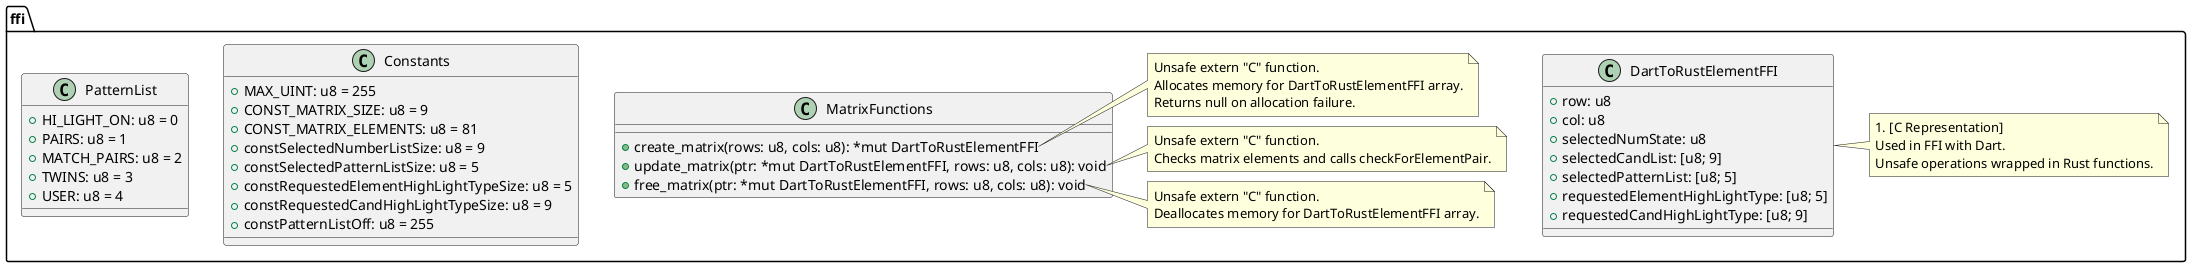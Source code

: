@startuml

package ffi {

  ' FFI struct representing a matrix element
  class DartToRustElementFFI {
    +row: u8
    +col: u8
    +selectedNumState: u8
    +selectedCandList: [u8; 9]
    +selectedPatternList: [u8; 5]
    +requestedElementHighLightType: [u8; 5]
    +requestedCandHighLightType: [u8; 9]
  }

  note right of DartToRustElementFFI
    #[C Representation]
    Used in FFI with Dart.
    Unsafe operations wrapped in Rust functions.
  end note

  ' Constants
  class Constants {
    +MAX_UINT: u8 = 255
    +CONST_MATRIX_SIZE: u8 = 9
    +CONST_MATRIX_ELEMENTS: u8 = 81
    +constSelectedNumberListSize: u8 = 9
    +constSelectedPatternListSize: u8 = 5
    +constRequestedElementHighLightTypeSize: u8 = 5
    +constRequestedCandHighLightTypeSize: u8 = 9
    +constPatternListOff: u8 = 255
  }

  ' PatternList enum-like constants
  class PatternList {
    +HI_LIGHT_ON: u8 = 0
    +PAIRS: u8 = 1
    +MATCH_PAIRS: u8 = 2
    +TWINS: u8 = 3
    +USER: u8 = 4
  }

  ' FFI functions
  class MatrixFunctions {
    +create_matrix(rows: u8, cols: u8): *mut DartToRustElementFFI
    +update_matrix(ptr: *mut DartToRustElementFFI, rows: u8, cols: u8): void
    +free_matrix(ptr: *mut DartToRustElementFFI, rows: u8, cols: u8): void
  }

  note right of MatrixFunctions::create_matrix
    Unsafe extern "C" function.
    Allocates memory for DartToRustElementFFI array.
    Returns null on allocation failure.
  end note

  note right of MatrixFunctions::update_matrix
    Unsafe extern "C" function.
    Checks matrix elements and calls checkForElementPair.
  end note

  note right of MatrixFunctions::free_matrix
    Unsafe extern "C" function.
    Deallocates memory for DartToRustElementFFI array.
  end note

}

@enduml
